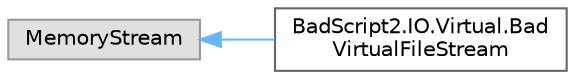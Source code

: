 digraph "Graphical Class Hierarchy"
{
 // LATEX_PDF_SIZE
  bgcolor="transparent";
  edge [fontname=Helvetica,fontsize=10,labelfontname=Helvetica,labelfontsize=10];
  node [fontname=Helvetica,fontsize=10,shape=box,height=0.2,width=0.4];
  rankdir="LR";
  Node0 [id="Node000000",label="MemoryStream",height=0.2,width=0.4,color="grey60", fillcolor="#E0E0E0", style="filled",tooltip=" "];
  Node0 -> Node1 [id="edge342_Node000000_Node000001",dir="back",color="steelblue1",style="solid",tooltip=" "];
  Node1 [id="Node000001",label="BadScript2.IO.Virtual.Bad\lVirtualFileStream",height=0.2,width=0.4,color="grey40", fillcolor="white", style="filled",URL="$class_bad_script2_1_1_i_o_1_1_virtual_1_1_bad_virtual_file_stream.html",tooltip="Implements a special memory stream that can be used to read and write to a virtual file."];
}
